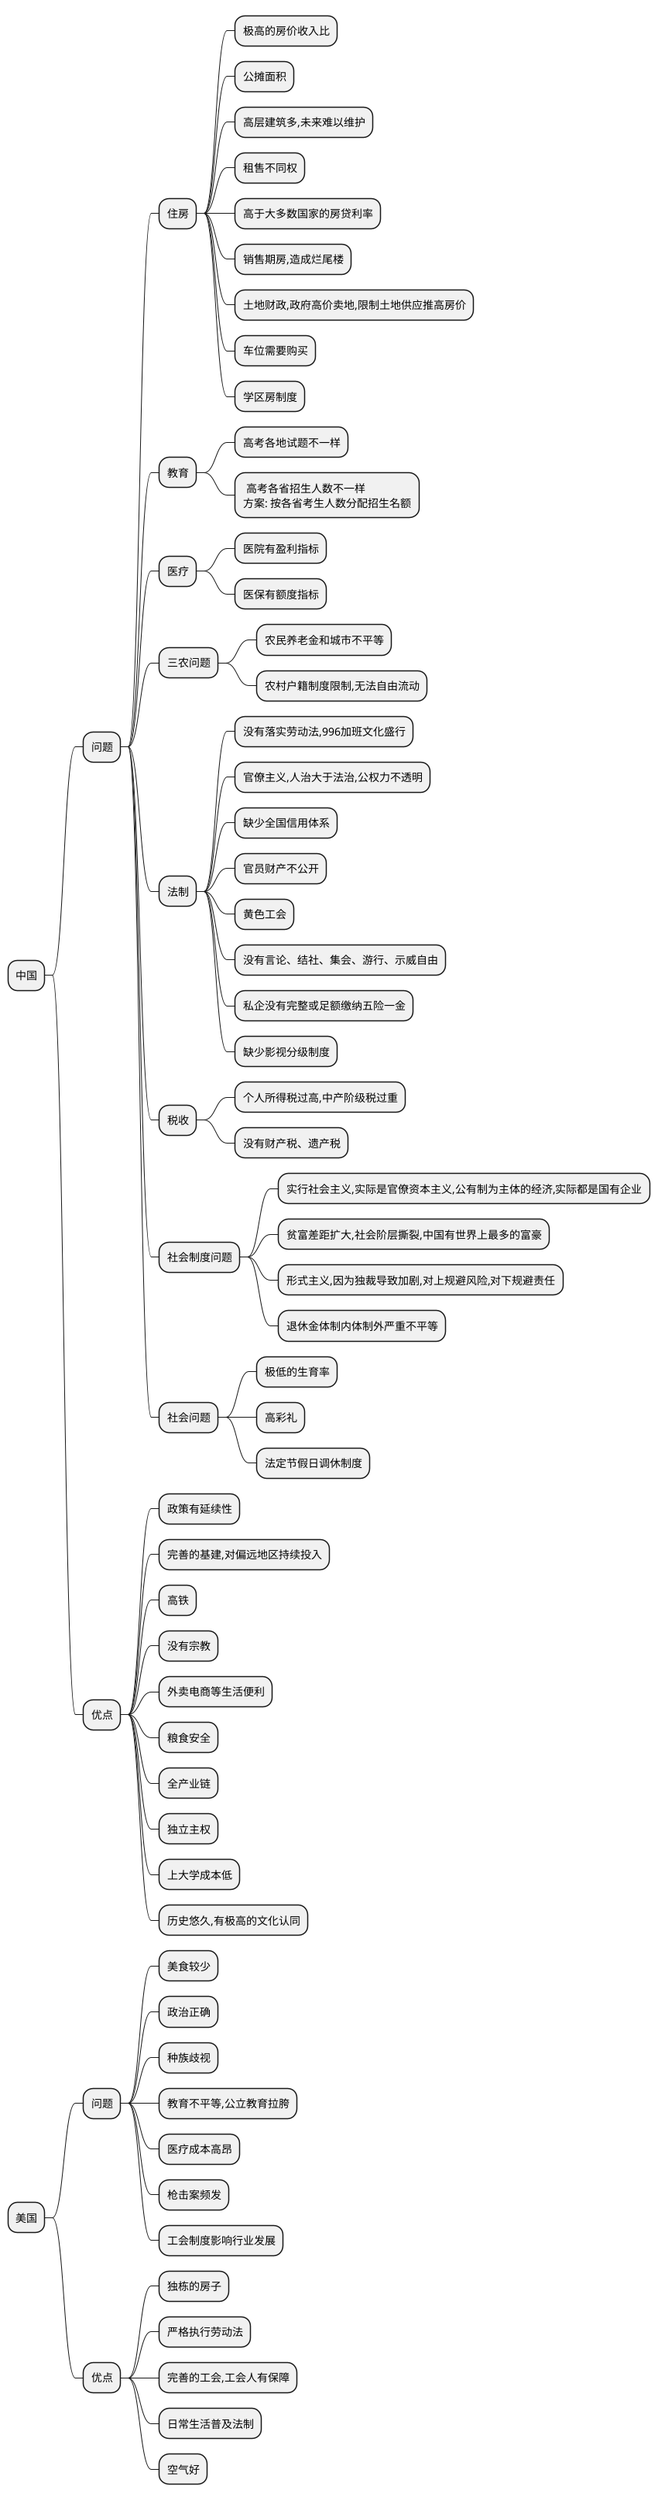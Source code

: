 @startmindmap 中国
* 中国
** 问题

*** 住房
**** 极高的房价收入比
**** 公摊面积
**** 高层建筑多,未来难以维护
**** 租售不同权
**** 高于大多数国家的房贷利率
**** 销售期房,造成烂尾楼
**** 土地财政,政府高价卖地,限制土地供应推高房价
**** 车位需要购买
**** 学区房制度


*** 教育
**** 高考各地试题不一样
****: 高考各省招生人数不一样
方案: 按各省考生人数分配招生名额;


*** 医疗
**** 医院有盈利指标
**** 医保有额度指标

*** 三农问题
**** 农民养老金和城市不平等
**** 农村户籍制度限制,无法自由流动

*** 法制
**** 没有落实劳动法,996加班文化盛行
**** 官僚主义,人治大于法治,公权力不透明
**** 缺少全国信用体系
**** 官员财产不公开
**** 黄色工会
**** 没有言论、结社、集会、游行、示威自由
**** 私企没有完整或足额缴纳五险一金
**** 缺少影视分级制度

*** 税收
**** 个人所得税过高,中产阶级税过重
**** 没有财产税、遗产税

*** 社会制度问题
**** 实行社会主义,实际是官僚资本主义,公有制为主体的经济,实际都是国有企业
**** 贫富差距扩大,社会阶层撕裂,中国有世界上最多的富豪
**** 形式主义,因为独裁导致加剧,对上规避风险,对下规避责任
**** 退休金体制内体制外严重不平等

*** 社会问题
**** 极低的生育率
**** 高彩礼
**** 法定节假日调休制度


** 优点
*** 政策有延续性
*** 完善的基建,对偏远地区持续投入
*** 高铁
*** 没有宗教
*** 外卖电商等生活便利
*** 粮食安全
*** 全产业链
*** 独立主权
*** 上大学成本低
*** 历史悠久,有极高的文化认同



* 美国
** 问题
*** 美食较少
*** 政治正确
*** 种族歧视
*** 教育不平等,公立教育拉胯
*** 医疗成本高昂
*** 枪击案频发
*** 工会制度影响行业发展


** 优点
*** 独栋的房子
*** 严格执行劳动法
*** 完善的工会,工会人有保障
*** 日常生活普及法制
*** 空气好
@endmindmap